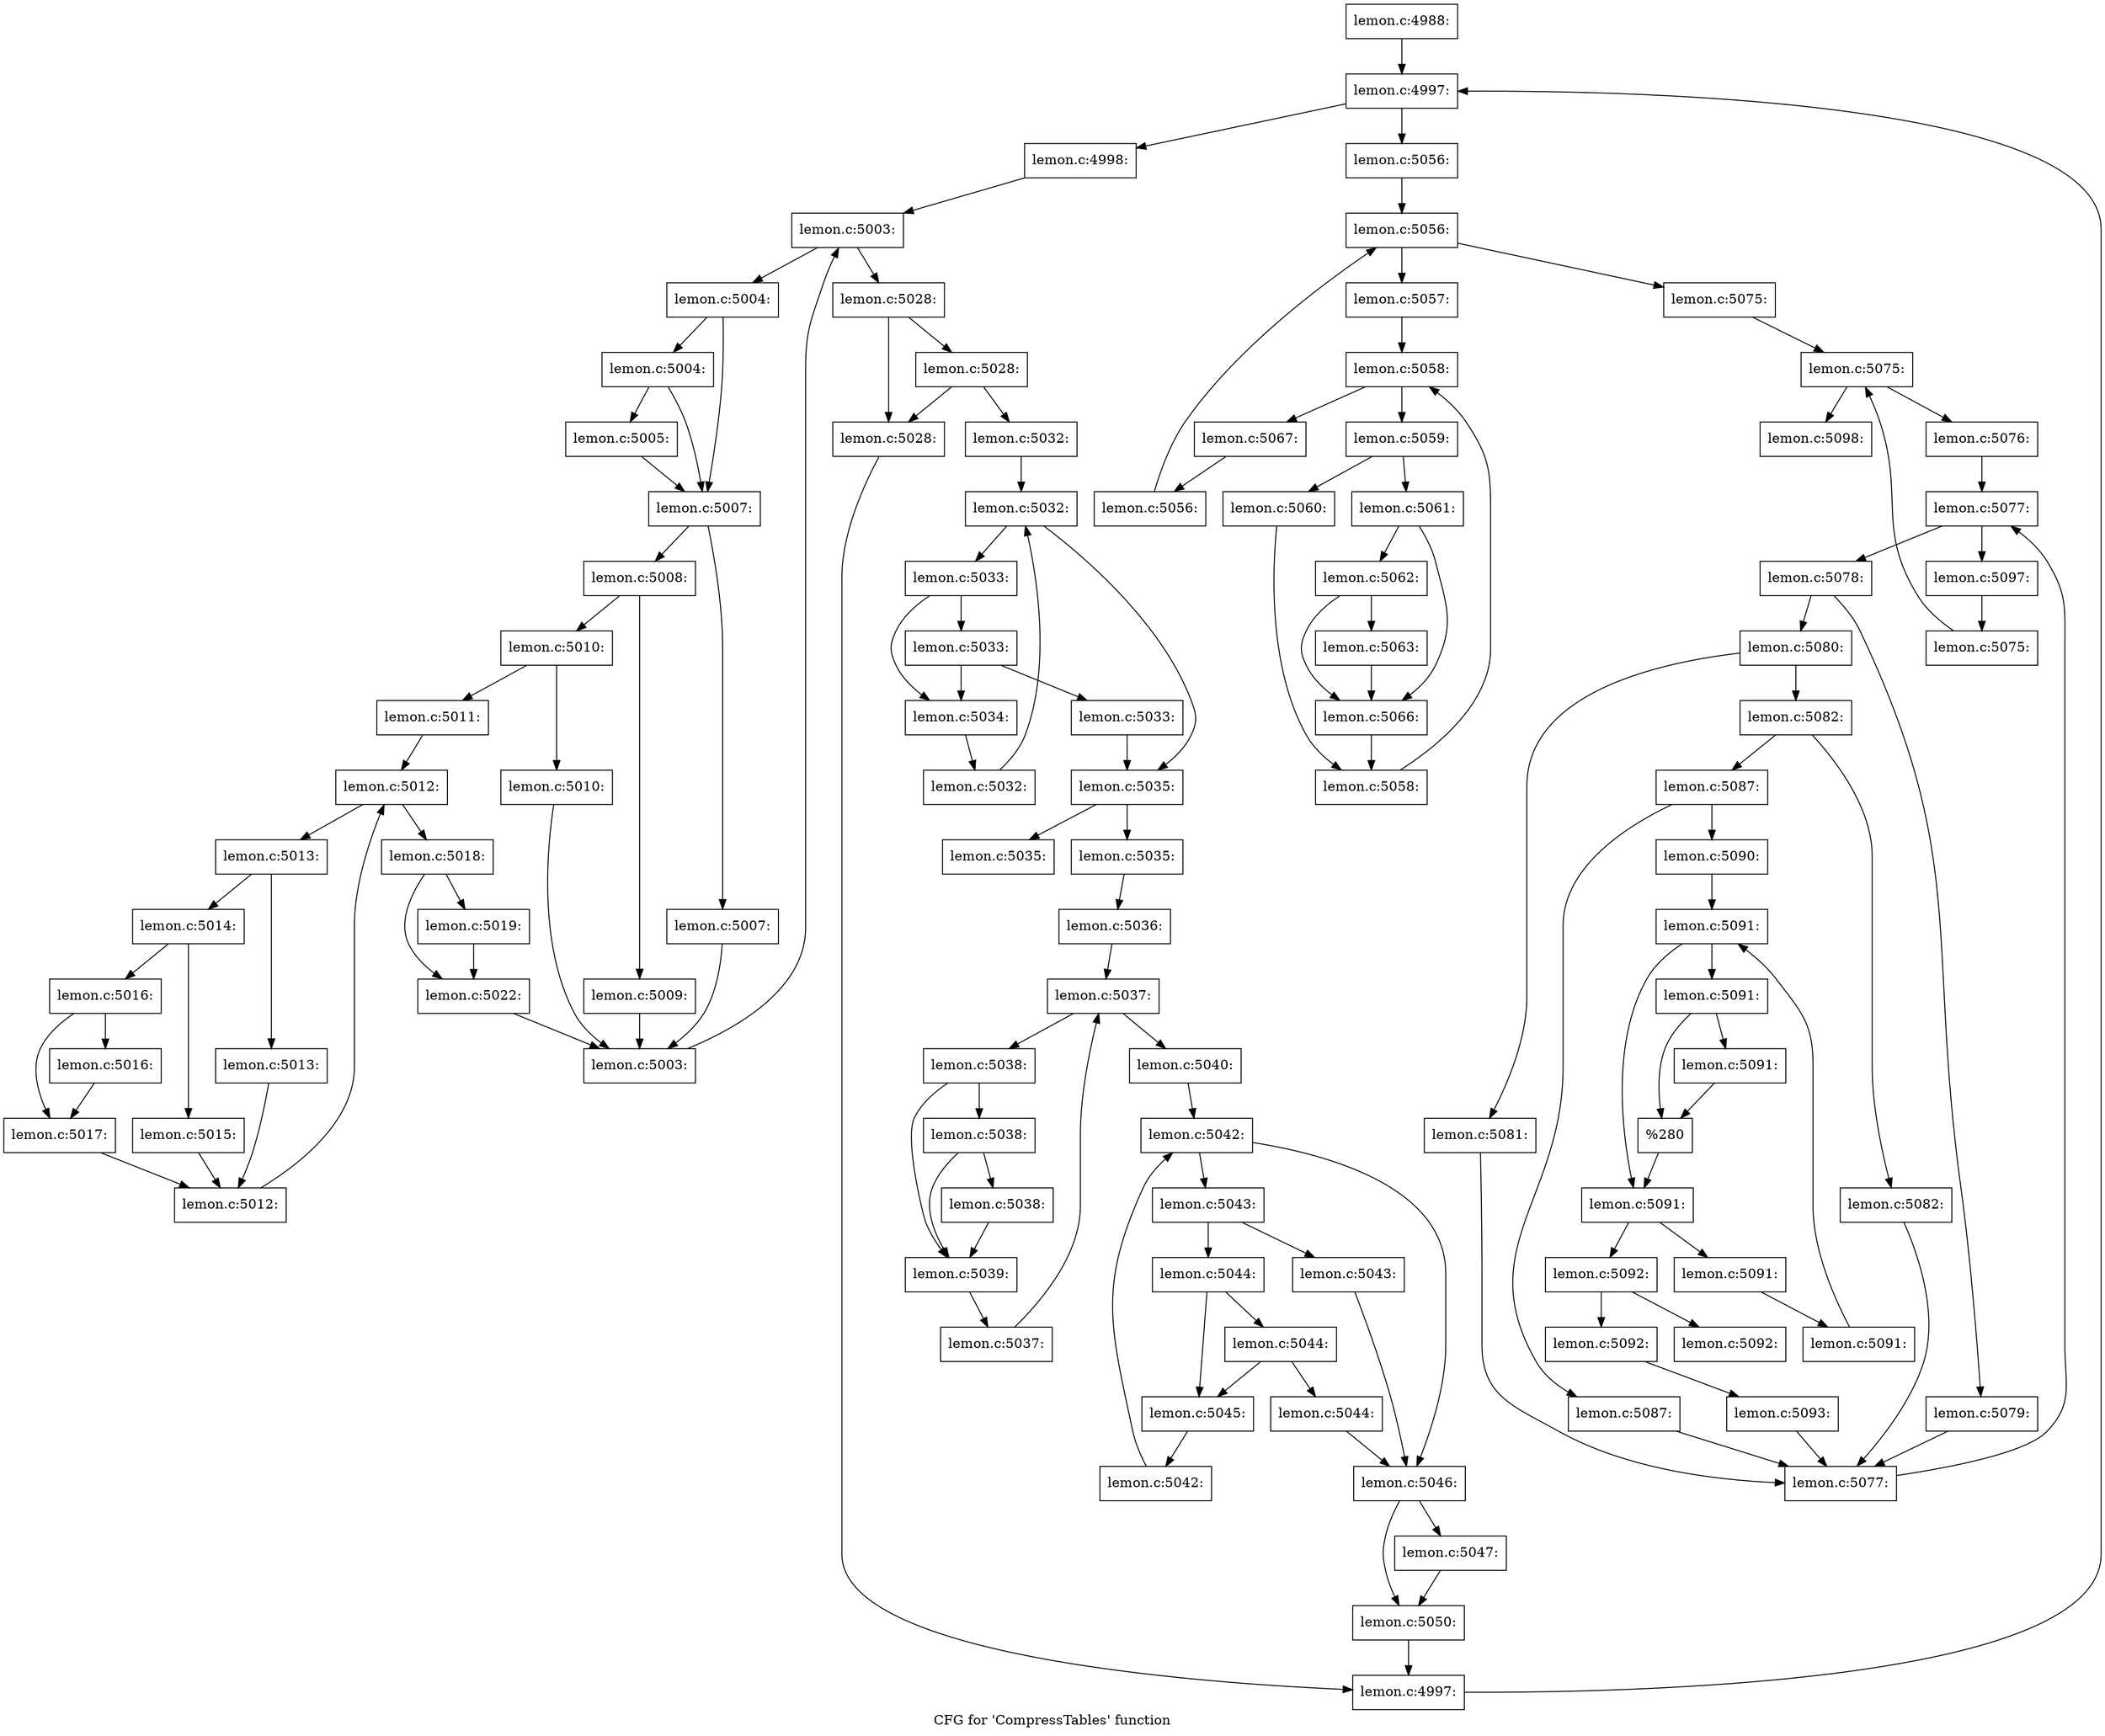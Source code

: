 digraph "CFG for 'CompressTables' function" {
	label="CFG for 'CompressTables' function";

	Node0x562565622560 [shape=record,label="{lemon.c:4988:}"];
	Node0x562565622560 -> Node0x562565632110;
	Node0x562565632110 [shape=record,label="{lemon.c:4997:}"];
	Node0x562565632110 -> Node0x562565632330;
	Node0x562565632110 -> Node0x562565631f60;
	Node0x562565632330 [shape=record,label="{lemon.c:4998:}"];
	Node0x562565632330 -> Node0x562565633420;
	Node0x562565633420 [shape=record,label="{lemon.c:5003:}"];
	Node0x562565633420 -> Node0x562565633640;
	Node0x562565633420 -> Node0x5625656330a0;
	Node0x562565633640 [shape=record,label="{lemon.c:5004:}"];
	Node0x562565633640 -> Node0x562565633a20;
	Node0x562565633640 -> Node0x5625656339d0;
	Node0x562565633a20 [shape=record,label="{lemon.c:5004:}"];
	Node0x562565633a20 -> Node0x562565633980;
	Node0x562565633a20 -> Node0x5625656339d0;
	Node0x562565633980 [shape=record,label="{lemon.c:5005:}"];
	Node0x562565633980 -> Node0x5625656339d0;
	Node0x5625656339d0 [shape=record,label="{lemon.c:5007:}"];
	Node0x5625656339d0 -> Node0x5625656346e0;
	Node0x5625656339d0 -> Node0x562565634730;
	Node0x5625656346e0 [shape=record,label="{lemon.c:5007:}"];
	Node0x5625656346e0 -> Node0x5625656335b0;
	Node0x562565634730 [shape=record,label="{lemon.c:5008:}"];
	Node0x562565634730 -> Node0x562565635020;
	Node0x562565634730 -> Node0x562565635070;
	Node0x562565635020 [shape=record,label="{lemon.c:5009:}"];
	Node0x562565635020 -> Node0x5625656335b0;
	Node0x562565635070 [shape=record,label="{lemon.c:5010:}"];
	Node0x562565635070 -> Node0x562565635570;
	Node0x562565635070 -> Node0x5625656355c0;
	Node0x562565635570 [shape=record,label="{lemon.c:5010:}"];
	Node0x562565635570 -> Node0x5625656335b0;
	Node0x5625656355c0 [shape=record,label="{lemon.c:5011:}"];
	Node0x5625656355c0 -> Node0x562565635e60;
	Node0x562565635e60 [shape=record,label="{lemon.c:5012:}"];
	Node0x562565635e60 -> Node0x562565636080;
	Node0x562565635e60 -> Node0x562565635ae0;
	Node0x562565636080 [shape=record,label="{lemon.c:5013:}"];
	Node0x562565636080 -> Node0x5625656363c0;
	Node0x562565636080 -> Node0x562565636410;
	Node0x5625656363c0 [shape=record,label="{lemon.c:5013:}"];
	Node0x5625656363c0 -> Node0x562565635ff0;
	Node0x562565636410 [shape=record,label="{lemon.c:5014:}"];
	Node0x562565636410 -> Node0x562565636d00;
	Node0x562565636410 -> Node0x562565636d50;
	Node0x562565636d00 [shape=record,label="{lemon.c:5015:}"];
	Node0x562565636d00 -> Node0x562565635ff0;
	Node0x562565636d50 [shape=record,label="{lemon.c:5016:}"];
	Node0x562565636d50 -> Node0x5625656371c0;
	Node0x562565636d50 -> Node0x562565637210;
	Node0x5625656371c0 [shape=record,label="{lemon.c:5016:}"];
	Node0x5625656371c0 -> Node0x562565637210;
	Node0x562565637210 [shape=record,label="{lemon.c:5017:}"];
	Node0x562565637210 -> Node0x562565635ff0;
	Node0x562565635ff0 [shape=record,label="{lemon.c:5012:}"];
	Node0x562565635ff0 -> Node0x562565635e60;
	Node0x562565635ae0 [shape=record,label="{lemon.c:5018:}"];
	Node0x562565635ae0 -> Node0x562565637d60;
	Node0x562565635ae0 -> Node0x562565637db0;
	Node0x562565637d60 [shape=record,label="{lemon.c:5019:}"];
	Node0x562565637d60 -> Node0x562565637db0;
	Node0x562565637db0 [shape=record,label="{lemon.c:5022:}"];
	Node0x562565637db0 -> Node0x5625656335b0;
	Node0x5625656335b0 [shape=record,label="{lemon.c:5003:}"];
	Node0x5625656335b0 -> Node0x562565633420;
	Node0x5625656330a0 [shape=record,label="{lemon.c:5028:}"];
	Node0x5625656330a0 -> Node0x562565638a10;
	Node0x5625656330a0 -> Node0x562565638ab0;
	Node0x562565638ab0 [shape=record,label="{lemon.c:5028:}"];
	Node0x562565638ab0 -> Node0x562565638a10;
	Node0x562565638ab0 -> Node0x562565638a60;
	Node0x562565638a10 [shape=record,label="{lemon.c:5028:}"];
	Node0x562565638a10 -> Node0x5625656322a0;
	Node0x562565638a60 [shape=record,label="{lemon.c:5032:}"];
	Node0x562565638a60 -> Node0x562565639360;
	Node0x562565639360 [shape=record,label="{lemon.c:5032:}"];
	Node0x562565639360 -> Node0x562565639580;
	Node0x562565639360 -> Node0x562565638fe0;
	Node0x562565639580 [shape=record,label="{lemon.c:5033:}"];
	Node0x562565639580 -> Node0x562565639960;
	Node0x562565639580 -> Node0x562565639910;
	Node0x562565639960 [shape=record,label="{lemon.c:5033:}"];
	Node0x562565639960 -> Node0x5625656398c0;
	Node0x562565639960 -> Node0x562565639910;
	Node0x5625656398c0 [shape=record,label="{lemon.c:5033:}"];
	Node0x5625656398c0 -> Node0x562565638fe0;
	Node0x562565639910 [shape=record,label="{lemon.c:5034:}"];
	Node0x562565639910 -> Node0x5625656394f0;
	Node0x5625656394f0 [shape=record,label="{lemon.c:5032:}"];
	Node0x5625656394f0 -> Node0x562565639360;
	Node0x562565638fe0 [shape=record,label="{lemon.c:5035:}"];
	Node0x562565638fe0 -> Node0x56256563a880;
	Node0x562565638fe0 -> Node0x56256563a920;
	Node0x56256563a880 [shape=record,label="{lemon.c:5035:}"];
	Node0x56256563a880 -> Node0x56256563a8d0;
	Node0x56256563a920 [shape=record,label="{lemon.c:5035:}"];
	Node0x56256563a8d0 [shape=record,label="{lemon.c:5036:}"];
	Node0x56256563a8d0 -> Node0x56256563b600;
	Node0x56256563b600 [shape=record,label="{lemon.c:5037:}"];
	Node0x56256563b600 -> Node0x56256563b820;
	Node0x56256563b600 -> Node0x56256563af30;
	Node0x56256563b820 [shape=record,label="{lemon.c:5038:}"];
	Node0x56256563b820 -> Node0x56256563bc00;
	Node0x56256563b820 -> Node0x56256563bbb0;
	Node0x56256563bc00 [shape=record,label="{lemon.c:5038:}"];
	Node0x56256563bc00 -> Node0x56256563bb60;
	Node0x56256563bc00 -> Node0x56256563bbb0;
	Node0x56256563bb60 [shape=record,label="{lemon.c:5038:}"];
	Node0x56256563bb60 -> Node0x56256563bbb0;
	Node0x56256563bbb0 [shape=record,label="{lemon.c:5039:}"];
	Node0x56256563bbb0 -> Node0x56256563b790;
	Node0x56256563b790 [shape=record,label="{lemon.c:5037:}"];
	Node0x56256563b790 -> Node0x56256563b600;
	Node0x56256563af30 [shape=record,label="{lemon.c:5040:}"];
	Node0x56256563af30 -> Node0x56256563d5f0;
	Node0x56256563d5f0 [shape=record,label="{lemon.c:5042:}"];
	Node0x56256563d5f0 -> Node0x56256563d810;
	Node0x56256563d5f0 -> Node0x56256563d270;
	Node0x56256563d810 [shape=record,label="{lemon.c:5043:}"];
	Node0x56256563d810 -> Node0x56256563db50;
	Node0x56256563d810 -> Node0x56256563dba0;
	Node0x56256563db50 [shape=record,label="{lemon.c:5043:}"];
	Node0x56256563db50 -> Node0x56256563d270;
	Node0x56256563dba0 [shape=record,label="{lemon.c:5044:}"];
	Node0x56256563dba0 -> Node0x56256563e1a0;
	Node0x56256563dba0 -> Node0x56256563e150;
	Node0x56256563e1a0 [shape=record,label="{lemon.c:5044:}"];
	Node0x56256563e1a0 -> Node0x56256563e100;
	Node0x56256563e1a0 -> Node0x56256563e150;
	Node0x56256563e100 [shape=record,label="{lemon.c:5044:}"];
	Node0x56256563e100 -> Node0x56256563d270;
	Node0x56256563e150 [shape=record,label="{lemon.c:5045:}"];
	Node0x56256563e150 -> Node0x56256563d780;
	Node0x56256563d780 [shape=record,label="{lemon.c:5042:}"];
	Node0x56256563d780 -> Node0x56256563d5f0;
	Node0x56256563d270 [shape=record,label="{lemon.c:5046:}"];
	Node0x56256563d270 -> Node0x56256563f080;
	Node0x56256563d270 -> Node0x56256563f0d0;
	Node0x56256563f080 [shape=record,label="{lemon.c:5047:}"];
	Node0x56256563f080 -> Node0x56256563f0d0;
	Node0x56256563f0d0 [shape=record,label="{lemon.c:5050:}"];
	Node0x56256563f0d0 -> Node0x5625656322a0;
	Node0x5625656322a0 [shape=record,label="{lemon.c:4997:}"];
	Node0x5625656322a0 -> Node0x562565632110;
	Node0x562565631f60 [shape=record,label="{lemon.c:5056:}"];
	Node0x562565631f60 -> Node0x56256563ff50;
	Node0x56256563ff50 [shape=record,label="{lemon.c:5056:}"];
	Node0x56256563ff50 -> Node0x562565640100;
	Node0x56256563ff50 -> Node0x56256563fda0;
	Node0x562565640100 [shape=record,label="{lemon.c:5057:}"];
	Node0x562565640100 -> Node0x562565640e90;
	Node0x562565640e90 [shape=record,label="{lemon.c:5058:}"];
	Node0x562565640e90 -> Node0x5625656410b0;
	Node0x562565640e90 -> Node0x562565640b10;
	Node0x5625656410b0 [shape=record,label="{lemon.c:5059:}"];
	Node0x5625656410b0 -> Node0x5625656416e0;
	Node0x5625656410b0 -> Node0x562565641730;
	Node0x5625656416e0 [shape=record,label="{lemon.c:5060:}"];
	Node0x5625656416e0 -> Node0x562565641020;
	Node0x562565641730 [shape=record,label="{lemon.c:5061:}"];
	Node0x562565641730 -> Node0x5625656420c0;
	Node0x562565641730 -> Node0x562565642070;
	Node0x5625656420c0 [shape=record,label="{lemon.c:5062:}"];
	Node0x5625656420c0 -> Node0x562565642020;
	Node0x5625656420c0 -> Node0x562565642070;
	Node0x562565642020 [shape=record,label="{lemon.c:5063:}"];
	Node0x562565642020 -> Node0x562565642070;
	Node0x562565642070 [shape=record,label="{lemon.c:5066:}"];
	Node0x562565642070 -> Node0x562565641020;
	Node0x562565641020 [shape=record,label="{lemon.c:5058:}"];
	Node0x562565641020 -> Node0x562565640e90;
	Node0x562565640b10 [shape=record,label="{lemon.c:5067:}"];
	Node0x562565640b10 -> Node0x562565640070;
	Node0x562565640070 [shape=record,label="{lemon.c:5056:}"];
	Node0x562565640070 -> Node0x56256563ff50;
	Node0x56256563fda0 [shape=record,label="{lemon.c:5075:}"];
	Node0x56256563fda0 -> Node0x562565643ab0;
	Node0x562565643ab0 [shape=record,label="{lemon.c:5075:}"];
	Node0x562565643ab0 -> Node0x562565643c60;
	Node0x562565643ab0 -> Node0x562565643900;
	Node0x562565643c60 [shape=record,label="{lemon.c:5076:}"];
	Node0x562565643c60 -> Node0x5625656449f0;
	Node0x5625656449f0 [shape=record,label="{lemon.c:5077:}"];
	Node0x5625656449f0 -> Node0x562565644c10;
	Node0x5625656449f0 -> Node0x562565644670;
	Node0x562565644c10 [shape=record,label="{lemon.c:5078:}"];
	Node0x562565644c10 -> Node0x562565645240;
	Node0x562565644c10 -> Node0x562565645290;
	Node0x562565645240 [shape=record,label="{lemon.c:5079:}"];
	Node0x562565645240 -> Node0x562565644b80;
	Node0x562565645290 [shape=record,label="{lemon.c:5080:}"];
	Node0x562565645290 -> Node0x562565645b80;
	Node0x562565645290 -> Node0x562565645bd0;
	Node0x562565645b80 [shape=record,label="{lemon.c:5081:}"];
	Node0x562565645b80 -> Node0x562565644b80;
	Node0x562565645bd0 [shape=record,label="{lemon.c:5082:}"];
	Node0x562565645bd0 -> Node0x562565646130;
	Node0x562565645bd0 -> Node0x562565646180;
	Node0x562565646130 [shape=record,label="{lemon.c:5082:}"];
	Node0x562565646130 -> Node0x562565644b80;
	Node0x562565646180 [shape=record,label="{lemon.c:5087:}"];
	Node0x562565646180 -> Node0x5625656466e0;
	Node0x562565646180 -> Node0x562565646730;
	Node0x5625656466e0 [shape=record,label="{lemon.c:5087:}"];
	Node0x5625656466e0 -> Node0x562565644b80;
	Node0x562565646730 [shape=record,label="{lemon.c:5090:}"];
	Node0x562565646730 -> Node0x562565647460;
	Node0x562565647460 [shape=record,label="{lemon.c:5091:}"];
	Node0x562565647460 -> Node0x562565647750;
	Node0x562565647460 -> Node0x562565647700;
	Node0x562565647750 [shape=record,label="{lemon.c:5091:}"];
	Node0x562565647750 -> Node0x562565647a90;
	Node0x562565647750 -> Node0x562565647ae0;
	Node0x562565647ae0 [shape=record,label="{lemon.c:5091:}"];
	Node0x562565647ae0 -> Node0x562565647a90;
	Node0x562565647a90 [shape=record,label="{%280}"];
	Node0x562565647a90 -> Node0x562565647700;
	Node0x562565647700 [shape=record,label="{lemon.c:5091:}"];
	Node0x562565647700 -> Node0x562565647680;
	Node0x562565647700 -> Node0x5625656470e0;
	Node0x562565647680 [shape=record,label="{lemon.c:5091:}"];
	Node0x562565647680 -> Node0x5625656475f0;
	Node0x5625656475f0 [shape=record,label="{lemon.c:5091:}"];
	Node0x5625656475f0 -> Node0x562565647460;
	Node0x5625656470e0 [shape=record,label="{lemon.c:5092:}"];
	Node0x5625656470e0 -> Node0x562565648b00;
	Node0x5625656470e0 -> Node0x562565648ba0;
	Node0x562565648b00 [shape=record,label="{lemon.c:5092:}"];
	Node0x562565648b00 -> Node0x562565648b50;
	Node0x562565648ba0 [shape=record,label="{lemon.c:5092:}"];
	Node0x562565648b50 [shape=record,label="{lemon.c:5093:}"];
	Node0x562565648b50 -> Node0x562565644b80;
	Node0x562565644b80 [shape=record,label="{lemon.c:5077:}"];
	Node0x562565644b80 -> Node0x5625656449f0;
	Node0x562565644670 [shape=record,label="{lemon.c:5097:}"];
	Node0x562565644670 -> Node0x562565643bd0;
	Node0x562565643bd0 [shape=record,label="{lemon.c:5075:}"];
	Node0x562565643bd0 -> Node0x562565643ab0;
	Node0x562565643900 [shape=record,label="{lemon.c:5098:}"];
}
